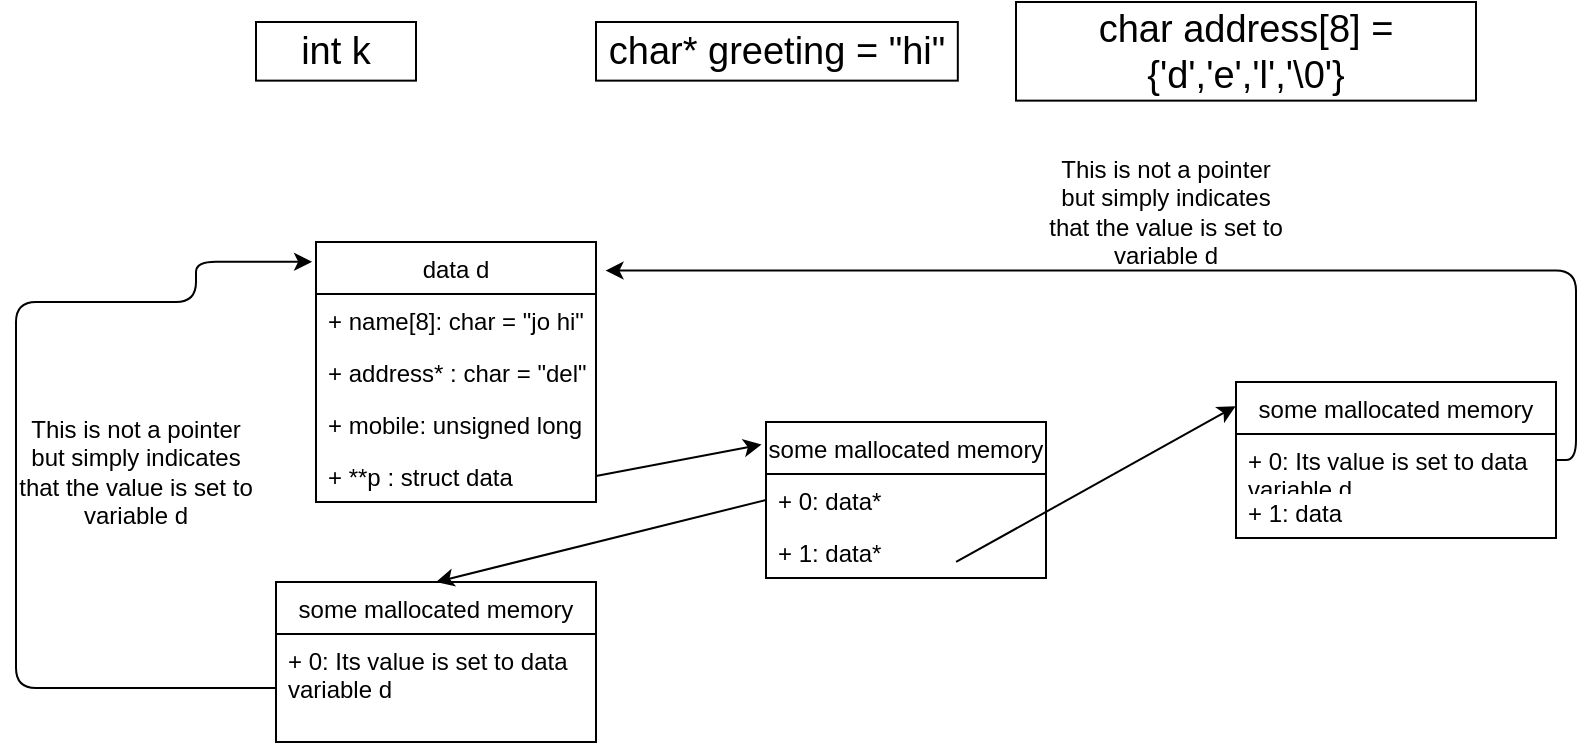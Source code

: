 <mxfile>
    <diagram id="7qClSWww2Q1DkvfHTdz-" name="Page-1">
        <mxGraphModel dx="1018" dy="719" grid="1" gridSize="10" guides="1" tooltips="1" connect="1" arrows="1" fold="1" page="1" pageScale="1" pageWidth="850" pageHeight="1100" math="0" shadow="0">
            <root>
                <mxCell id="0"/>
                <mxCell id="1" parent="0"/>
                <mxCell id="6" value="data d" style="swimlane;fontStyle=0;childLayout=stackLayout;horizontal=1;startSize=26;fillColor=none;horizontalStack=0;resizeParent=1;resizeParentMax=0;resizeLast=0;collapsible=1;marginBottom=0;" parent="1" vertex="1">
                    <mxGeometry x="200" y="280" width="140" height="130" as="geometry"/>
                </mxCell>
                <mxCell id="7" value="+ name[8]: char = &quot;jo hi&quot;" style="text;strokeColor=none;fillColor=none;align=left;verticalAlign=top;spacingLeft=4;spacingRight=4;overflow=hidden;rotatable=0;points=[[0,0.5],[1,0.5]];portConstraint=eastwest;" parent="6" vertex="1">
                    <mxGeometry y="26" width="140" height="26" as="geometry"/>
                </mxCell>
                <mxCell id="8" value="+ address* : char = &quot;del&quot;" style="text;strokeColor=none;fillColor=none;align=left;verticalAlign=top;spacingLeft=4;spacingRight=4;overflow=hidden;rotatable=0;points=[[0,0.5],[1,0.5]];portConstraint=eastwest;" parent="6" vertex="1">
                    <mxGeometry y="52" width="140" height="26" as="geometry"/>
                </mxCell>
                <mxCell id="9" value="+ mobile: unsigned long" style="text;strokeColor=none;fillColor=none;align=left;verticalAlign=top;spacingLeft=4;spacingRight=4;overflow=hidden;rotatable=0;points=[[0,0.5],[1,0.5]];portConstraint=eastwest;" parent="6" vertex="1">
                    <mxGeometry y="78" width="140" height="26" as="geometry"/>
                </mxCell>
                <mxCell id="12" value="+ **p : struct data" style="text;strokeColor=none;fillColor=none;align=left;verticalAlign=top;spacingLeft=4;spacingRight=4;overflow=hidden;rotatable=0;points=[[0,0.5],[1,0.5]];portConstraint=eastwest;" parent="6" vertex="1">
                    <mxGeometry y="104" width="140" height="26" as="geometry"/>
                </mxCell>
                <mxCell id="14" value="int k" style="rounded=0;whiteSpace=wrap;html=1;fontSize=19;" parent="1" vertex="1">
                    <mxGeometry x="170" y="170" width="80" height="29.32" as="geometry"/>
                </mxCell>
                <mxCell id="17" value="char* greeting = &quot;hi&quot;" style="rounded=0;whiteSpace=wrap;html=1;fontSize=19;" parent="1" vertex="1">
                    <mxGeometry x="340" y="170" width="180.91" height="29.32" as="geometry"/>
                </mxCell>
                <mxCell id="18" value="char address[8] = {'d','e','l','\0'}" style="rounded=0;whiteSpace=wrap;html=1;fontSize=19;" parent="1" vertex="1">
                    <mxGeometry x="550" y="160" width="230" height="49.32" as="geometry"/>
                </mxCell>
                <mxCell id="20" value="some mallocated memory" style="swimlane;fontStyle=0;childLayout=stackLayout;horizontal=1;startSize=26;fillColor=none;horizontalStack=0;resizeParent=1;resizeParentMax=0;resizeLast=0;collapsible=1;marginBottom=0;" parent="1" vertex="1">
                    <mxGeometry x="425" y="370" width="140" height="78" as="geometry"/>
                </mxCell>
                <mxCell id="21" value="+ 0: data*" style="text;strokeColor=none;fillColor=none;align=left;verticalAlign=top;spacingLeft=4;spacingRight=4;overflow=hidden;rotatable=0;points=[[0,0.5],[1,0.5]];portConstraint=eastwest;" parent="20" vertex="1">
                    <mxGeometry y="26" width="140" height="26" as="geometry"/>
                </mxCell>
                <mxCell id="23" value="+ 1: data*&#10;" style="text;strokeColor=none;fillColor=none;align=left;verticalAlign=top;spacingLeft=4;spacingRight=4;overflow=hidden;rotatable=0;points=[[0,0.5],[1,0.5]];portConstraint=eastwest;" parent="20" vertex="1">
                    <mxGeometry y="52" width="140" height="26" as="geometry"/>
                </mxCell>
                <mxCell id="25" value="" style="endArrow=classic;html=1;exitX=1;exitY=0.5;exitDx=0;exitDy=0;entryX=-0.016;entryY=0.145;entryDx=0;entryDy=0;entryPerimeter=0;" parent="1" source="12" target="20" edge="1">
                    <mxGeometry width="50" height="50" relative="1" as="geometry">
                        <mxPoint x="480" y="410" as="sourcePoint"/>
                        <mxPoint x="530" y="360" as="targetPoint"/>
                    </mxGeometry>
                </mxCell>
                <mxCell id="27" value="" style="endArrow=classic;html=1;entryX=-0.001;entryY=0.155;entryDx=0;entryDy=0;entryPerimeter=0;exitX=0.679;exitY=0.692;exitDx=0;exitDy=0;exitPerimeter=0;" parent="1" source="23" target="28" edge="1">
                    <mxGeometry width="50" height="50" relative="1" as="geometry">
                        <mxPoint x="480" y="440" as="sourcePoint"/>
                        <mxPoint x="630" y="490" as="targetPoint"/>
                    </mxGeometry>
                </mxCell>
                <mxCell id="28" value="some mallocated memory" style="swimlane;fontStyle=0;childLayout=stackLayout;horizontal=1;startSize=26;fillColor=none;horizontalStack=0;resizeParent=1;resizeParentMax=0;resizeLast=0;collapsible=1;marginBottom=0;" parent="1" vertex="1">
                    <mxGeometry x="660" y="350" width="160" height="78" as="geometry"/>
                </mxCell>
                <mxCell id="29" value="+ 0: Its value is set to data &#10;variable d" style="text;strokeColor=none;fillColor=none;align=left;verticalAlign=top;spacingLeft=4;spacingRight=4;overflow=hidden;rotatable=0;points=[[0,0.5],[1,0.5]];portConstraint=eastwest;" parent="28" vertex="1">
                    <mxGeometry y="26" width="160" height="26" as="geometry"/>
                </mxCell>
                <mxCell id="30" value="+ 1: data&#10;" style="text;strokeColor=none;fillColor=none;align=left;verticalAlign=top;spacingLeft=4;spacingRight=4;overflow=hidden;rotatable=0;points=[[0,0.5],[1,0.5]];portConstraint=eastwest;" parent="28" vertex="1">
                    <mxGeometry y="52" width="160" height="26" as="geometry"/>
                </mxCell>
                <mxCell id="31" value="" style="endArrow=classic;html=1;entryX=1.034;entryY=0.11;entryDx=0;entryDy=0;entryPerimeter=0;exitX=1;exitY=0.5;exitDx=0;exitDy=0;edgeStyle=orthogonalEdgeStyle;" parent="1" source="29" target="6" edge="1">
                    <mxGeometry width="50" height="50" relative="1" as="geometry">
                        <mxPoint x="620" y="360" as="sourcePoint"/>
                        <mxPoint x="540" y="330" as="targetPoint"/>
                    </mxGeometry>
                </mxCell>
                <mxCell id="32" value="This is not a pointer but simply indicates that the value is set to variable d" style="text;html=1;strokeColor=none;fillColor=none;align=center;verticalAlign=middle;whiteSpace=wrap;rounded=0;" parent="1" vertex="1">
                    <mxGeometry x="565" y="220" width="120" height="90" as="geometry"/>
                </mxCell>
                <mxCell id="33" value="some mallocated memory" style="swimlane;fontStyle=0;childLayout=stackLayout;horizontal=1;startSize=26;fillColor=none;horizontalStack=0;resizeParent=1;resizeParentMax=0;resizeLast=0;collapsible=1;marginBottom=0;" parent="1" vertex="1">
                    <mxGeometry x="180" y="450" width="160" height="80" as="geometry"/>
                </mxCell>
                <mxCell id="34" value="+ 0: Its value is set to data &#10;variable d" style="text;strokeColor=none;fillColor=none;align=left;verticalAlign=top;spacingLeft=4;spacingRight=4;overflow=hidden;rotatable=0;points=[[0,0.5],[1,0.5]];portConstraint=eastwest;" parent="33" vertex="1">
                    <mxGeometry y="26" width="160" height="54" as="geometry"/>
                </mxCell>
                <mxCell id="36" value="" style="endArrow=classic;html=1;entryX=-0.014;entryY=0.076;entryDx=0;entryDy=0;exitX=0;exitY=0.5;exitDx=0;exitDy=0;edgeStyle=orthogonalEdgeStyle;entryPerimeter=0;" parent="1" source="34" target="6" edge="1">
                    <mxGeometry width="50" height="50" relative="1" as="geometry">
                        <mxPoint x="645.24" y="504.7" as="sourcePoint"/>
                        <mxPoint x="170" y="410.0" as="targetPoint"/>
                        <Array as="points">
                            <mxPoint x="50" y="503"/>
                            <mxPoint x="50" y="310"/>
                            <mxPoint x="140" y="310"/>
                            <mxPoint x="140" y="290"/>
                        </Array>
                    </mxGeometry>
                </mxCell>
                <mxCell id="37" value="" style="endArrow=classic;html=1;entryX=0.5;entryY=0;entryDx=0;entryDy=0;exitX=0;exitY=0.5;exitDx=0;exitDy=0;" parent="1" source="21" target="33" edge="1">
                    <mxGeometry width="50" height="50" relative="1" as="geometry">
                        <mxPoint x="350" y="407.0" as="sourcePoint"/>
                        <mxPoint x="432.76" y="391.31" as="targetPoint"/>
                    </mxGeometry>
                </mxCell>
                <mxCell id="38" value="This is not a pointer but simply indicates that the value is set to variable d" style="text;html=1;strokeColor=none;fillColor=none;align=center;verticalAlign=middle;whiteSpace=wrap;rounded=0;" vertex="1" parent="1">
                    <mxGeometry x="50" y="350" width="120" height="90" as="geometry"/>
                </mxCell>
            </root>
        </mxGraphModel>
    </diagram>
</mxfile>